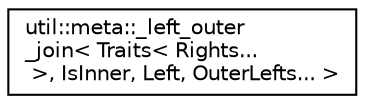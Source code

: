 digraph "Graphical Class Hierarchy"
{
 // LATEX_PDF_SIZE
  edge [fontname="Helvetica",fontsize="10",labelfontname="Helvetica",labelfontsize="10"];
  node [fontname="Helvetica",fontsize="10",shape=record];
  rankdir="LR";
  Node0 [label="util::meta::_left_outer\l_join\< Traits\< Rights...\l \>, IsInner, Left, OuterLefts... \>",height=0.2,width=0.4,color="black", fillcolor="white", style="filled",URL="$structutil_1_1meta_1_1__left__outer__join_3_01_traits_3_01_rights_8_8_8_01_4_00_01_is_inner_00_0e1c6c75ebd27a9e3cd5f35357e042e62.html",tooltip=" "];
}

